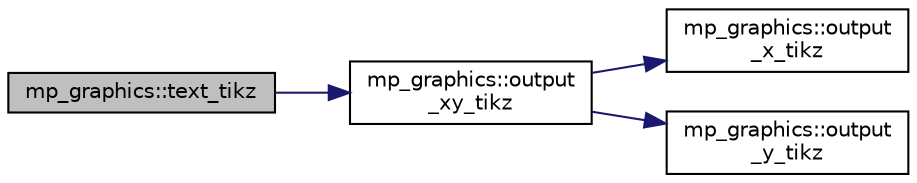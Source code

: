 digraph "mp_graphics::text_tikz"
{
  edge [fontname="Helvetica",fontsize="10",labelfontname="Helvetica",labelfontsize="10"];
  node [fontname="Helvetica",fontsize="10",shape=record];
  rankdir="LR";
  Node7967 [label="mp_graphics::text_tikz",height=0.2,width=0.4,color="black", fillcolor="grey75", style="filled", fontcolor="black"];
  Node7967 -> Node7968 [color="midnightblue",fontsize="10",style="solid",fontname="Helvetica"];
  Node7968 [label="mp_graphics::output\l_xy_tikz",height=0.2,width=0.4,color="black", fillcolor="white", style="filled",URL="$da/d2c/classmp__graphics.html#a640800bc67fec9ed441b27c71461e9c6"];
  Node7968 -> Node7969 [color="midnightblue",fontsize="10",style="solid",fontname="Helvetica"];
  Node7969 [label="mp_graphics::output\l_x_tikz",height=0.2,width=0.4,color="black", fillcolor="white", style="filled",URL="$da/d2c/classmp__graphics.html#a311d4fb1c32d1eb0faeee055bb8badee"];
  Node7968 -> Node7970 [color="midnightblue",fontsize="10",style="solid",fontname="Helvetica"];
  Node7970 [label="mp_graphics::output\l_y_tikz",height=0.2,width=0.4,color="black", fillcolor="white", style="filled",URL="$da/d2c/classmp__graphics.html#a0d6bddb89b4c58c82aa124dd003dda08"];
}

